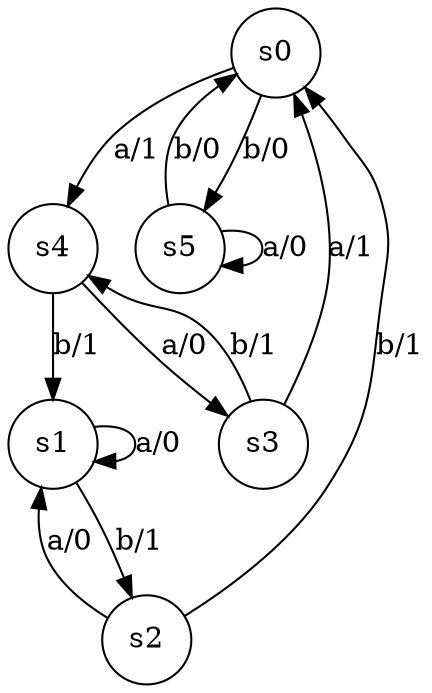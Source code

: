 digraph fsm{
	s_0 [label="s0" shape="circle"]
	s_1 [label="s1" shape="circle"]
	s_2 [label="s2" shape="circle"]
	s_3 [label="s3" shape="circle"]
	s_4 [label="s4" shape="circle"]
	s_5 [label="s5" shape="circle"]
	
	s_0 -> s_4[label="a/1"]
	
	s_4 -> s_1[label="b/1"]
	
	s_0 -> s_5[label="b/0"]
	
	s_4 -> s_3[label="a/0"]
	
	s_1 -> s_2[label="b/1"]
	
	s_3 -> s_4[label="b/1"]
	
	s_3 -> s_0[label="a/1"]
	
	s_1 -> s_1[label="a/0"]
	
	s_2 -> s_1[label="a/0"]
	
	s_5 -> s_0[label="b/0"]
	
	s_2 -> s_0[label="b/1"]
	
	s_5 -> s_5[label="a/0"]
}